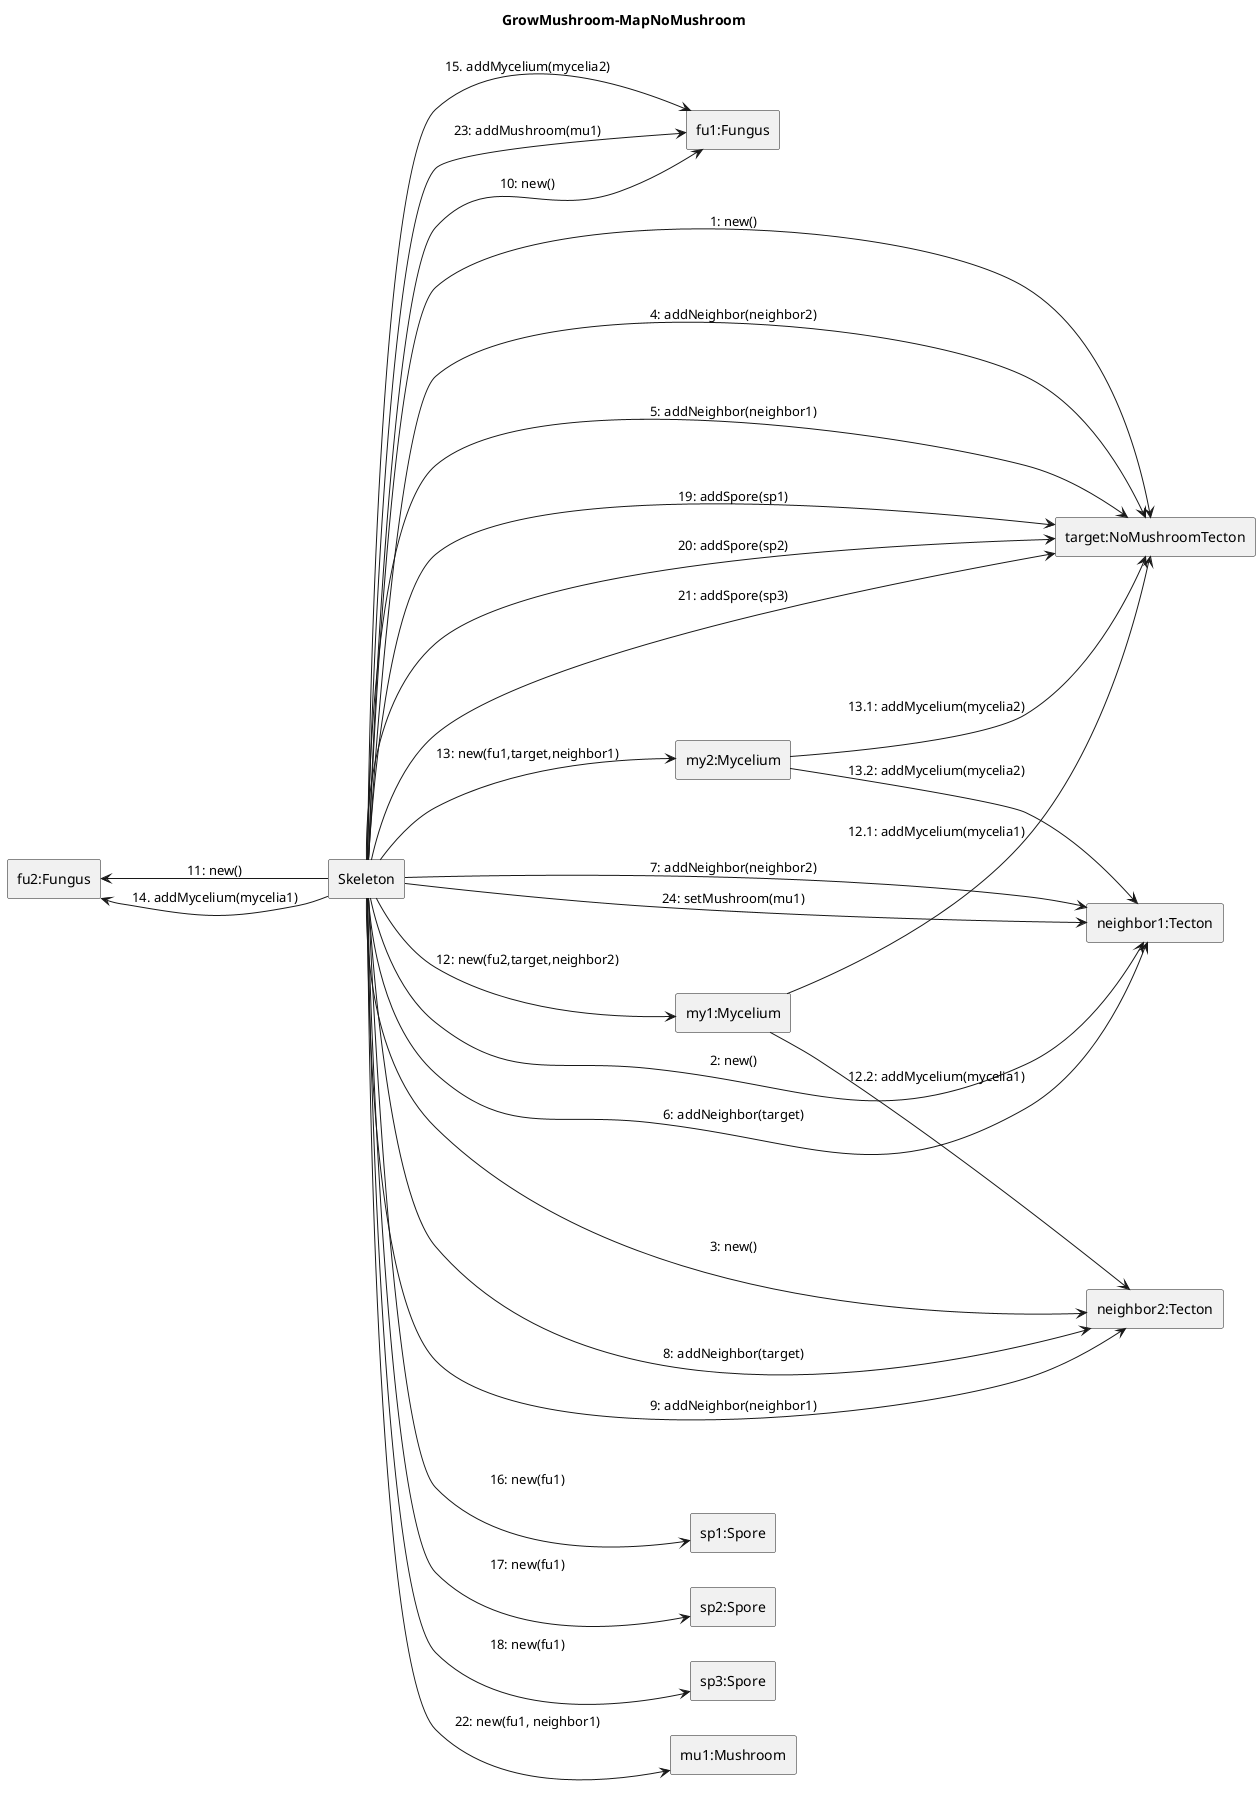 @startuml Grow-mushroom/map-no-mushroom
left to right direction

title GrowMushroom-MapNoMushroom

rectangle Skeleton as S 

rectangle "fu1:Fungus" as fu1
rectangle "fu2:Fungus" as fu2
rectangle "my1:Mycelium" as mycelia1
rectangle "my2:Mycelium" as mycelia2
rectangle "target:NoMushroomTecton" as tecton
rectangle "neighbor1:Tecton" as neighbor1
rectangle "neighbor2:Tecton" as neighbor2
rectangle "sp1:Spore" as sp1
rectangle "sp2:Spore" as sp2
rectangle "sp3:Spore" as sp3
rectangle "mu1:Mushroom" as mu1

S --> tecton: 1: new()
S --> neighbor1: 2: new()
S --> neighbor2: 3: new()
S --> tecton: 4: addNeighbor(neighbor2)
S --> tecton: 5: addNeighbor(neighbor1)
S --> neighbor1: 6: addNeighbor(target)
S --> neighbor1: 7: addNeighbor(neighbor2)
S --> neighbor2: 8: addNeighbor(target)
S --> neighbor2: 9: addNeighbor(neighbor1)

S -left-> fu1: 10: new()
S -left-> fu2: 11: new()

S --> mycelia1: 12: new(fu2,target,neighbor2)
mycelia1 --> tecton: 12.1: addMycelium(mycelia1)
mycelia1 --> neighbor2 : 12.2: addMycelium(mycelia1)

S --> mycelia2: 13: new(fu1,target,neighbor1)
mycelia2 --> tecton: 13.1: addMycelium(mycelia2)
mycelia2 --> neighbor1 : 13.2: addMycelium(mycelia2)

S --> fu2: 14. addMycelium(mycelia1)
S --> fu1: 15. addMycelium(mycelia2)

S --> sp1: 16: new(fu1)
S --> sp2: 17: new(fu1)
S --> sp3: 18: new(fu1)
S --> tecton: 19: addSpore(sp1)
S --> tecton: 20: addSpore(sp2)
S --> tecton: 21: addSpore(sp3)

S --> mu1: 22: new(fu1, neighbor1)
S --> fu1: 23: addMushroom(mu1)
S --> neighbor1: 24: setMushroom(mu1)

@enduml